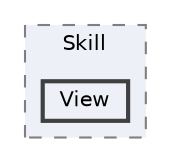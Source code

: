 digraph "C:/Users/むずでょ/Documents/Unity Projects/RMU-1-00-00-Research/Assets/RPGMaker/Codebase/Editor/Hierarchy/Region/Skill/View"
{
 // LATEX_PDF_SIZE
  bgcolor="transparent";
  edge [fontname=Helvetica,fontsize=10,labelfontname=Helvetica,labelfontsize=10];
  node [fontname=Helvetica,fontsize=10,shape=box,height=0.2,width=0.4];
  compound=true
  subgraph clusterdir_932d5ef3858f5320a350ac9174501767 {
    graph [ bgcolor="#edf0f7", pencolor="grey50", label="Skill", fontname=Helvetica,fontsize=10 style="filled,dashed", URL="dir_932d5ef3858f5320a350ac9174501767.html",tooltip=""]
  dir_252228bf5b2e94cf9ff729172c2f9b49 [label="View", fillcolor="#edf0f7", color="grey25", style="filled,bold", URL="dir_252228bf5b2e94cf9ff729172c2f9b49.html",tooltip=""];
  }
}
